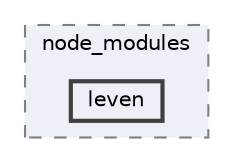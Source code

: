 digraph "pkiclassroomrescheduler/src/main/frontend/node_modules/leven"
{
 // LATEX_PDF_SIZE
  bgcolor="transparent";
  edge [fontname=Helvetica,fontsize=10,labelfontname=Helvetica,labelfontsize=10];
  node [fontname=Helvetica,fontsize=10,shape=box,height=0.2,width=0.4];
  compound=true
  subgraph clusterdir_72953eda66ccb3a2722c28e1c3e6c23b {
    graph [ bgcolor="#edf0f7", pencolor="grey50", label="node_modules", fontname=Helvetica,fontsize=10 style="filled,dashed", URL="dir_72953eda66ccb3a2722c28e1c3e6c23b.html",tooltip=""]
  dir_7c4a0cd57824558bf4efbaf6c5e664d8 [label="leven", fillcolor="#edf0f7", color="grey25", style="filled,bold", URL="dir_7c4a0cd57824558bf4efbaf6c5e664d8.html",tooltip=""];
  }
}
